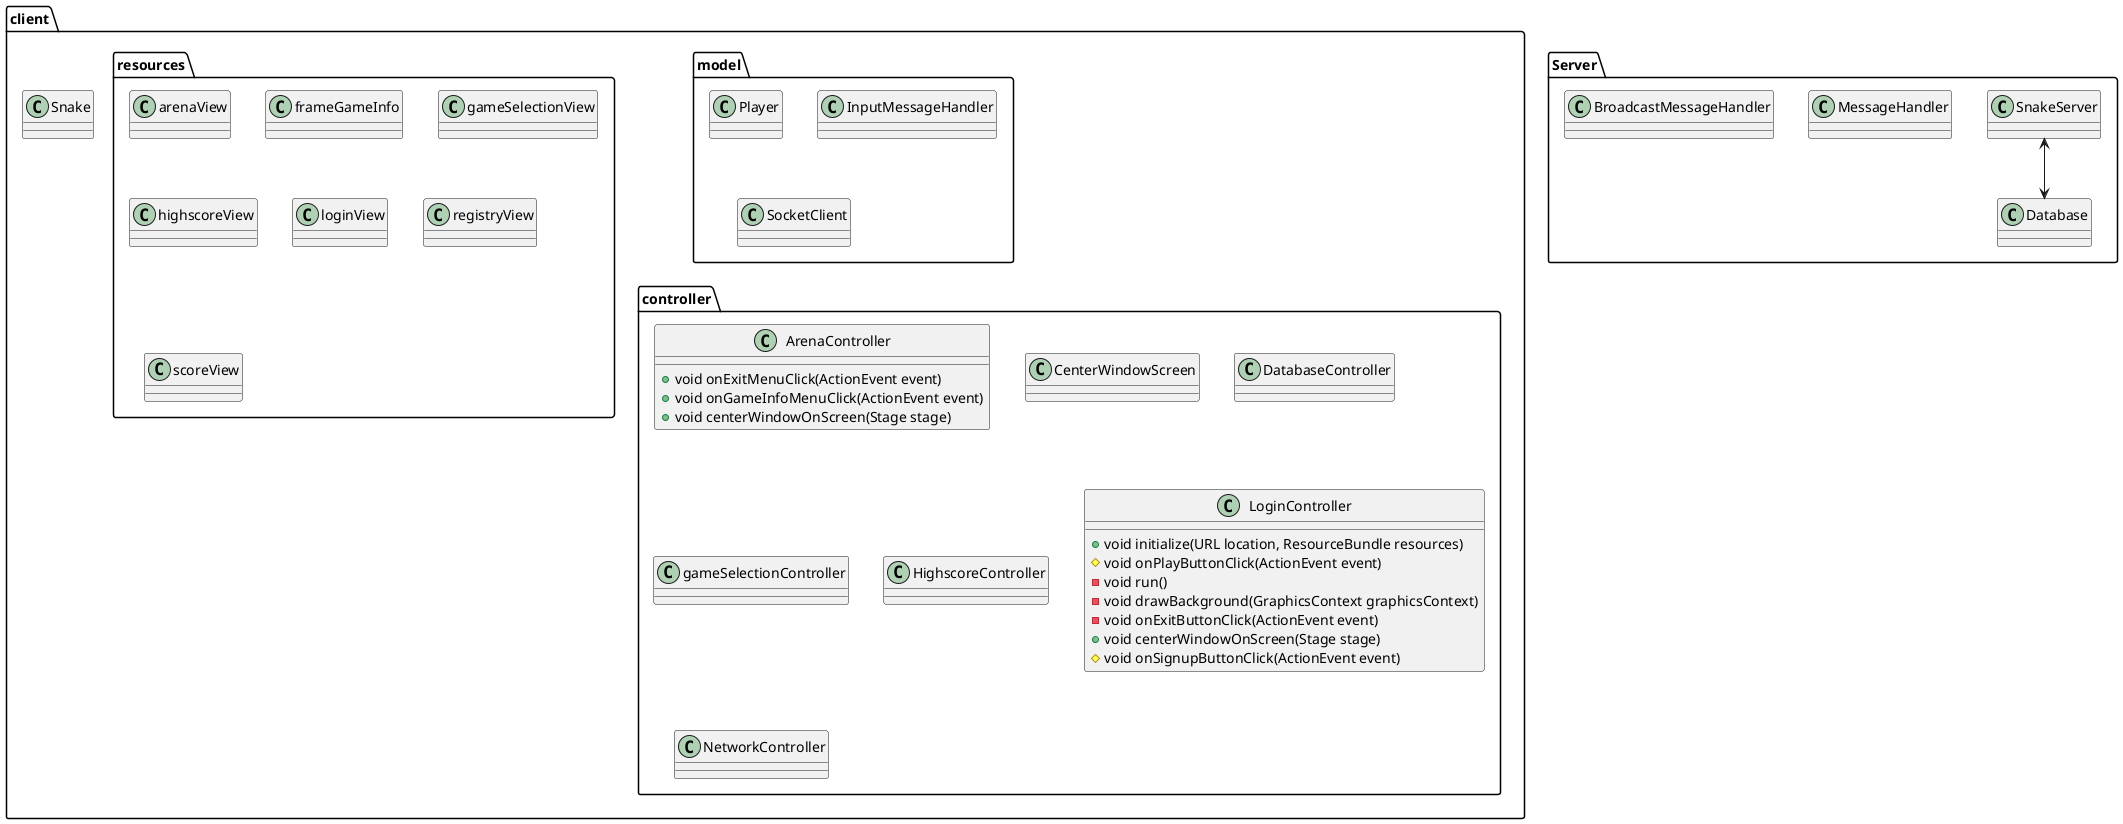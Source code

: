 @startuml
'https://plantuml.com/class-diagram
'- Indicates private
'+ Indicates public
'# Indicates protected

package client {
    class Snake {}

    package model {
        class Player {}

        class InputMessageHandler {}

        class SocketClient {}
    }

    package resources {
        class arenaView {}

        class frameGameInfo {}

        class gameSelectionView {}

        class highscoreView {}

        class loginView {}

        class registryView {}

        class scoreView {}
    }

    package controller {

        class ArenaController {
        +void onExitMenuClick(ActionEvent event)
        +void onGameInfoMenuClick(ActionEvent event)
        +void centerWindowOnScreen(Stage stage)
        }

        class CenterWindowScreen {}

        class DatabaseController {}

        class gameSelectionController {}

        class HighscoreController {}

        class LoginController {
        +void initialize(URL location, ResourceBundle resources)
        #void onPlayButtonClick(ActionEvent event)
        -void run()
        -void drawBackground(GraphicsContext graphicsContext)
        -void onExitButtonClick(ActionEvent event)
        +void centerWindowOnScreen(Stage stage)
        #void onSignupButtonClick(ActionEvent event)
        }

        class NetworkController {}
    }
    'connections
    }

package Server {
    class SnakeServer {}
    class Database {}
    class MessageHandler {}
    class BroadcastMessageHandler{}
    'connections
    SnakeServer <--> Database
}

'connections
@enduml